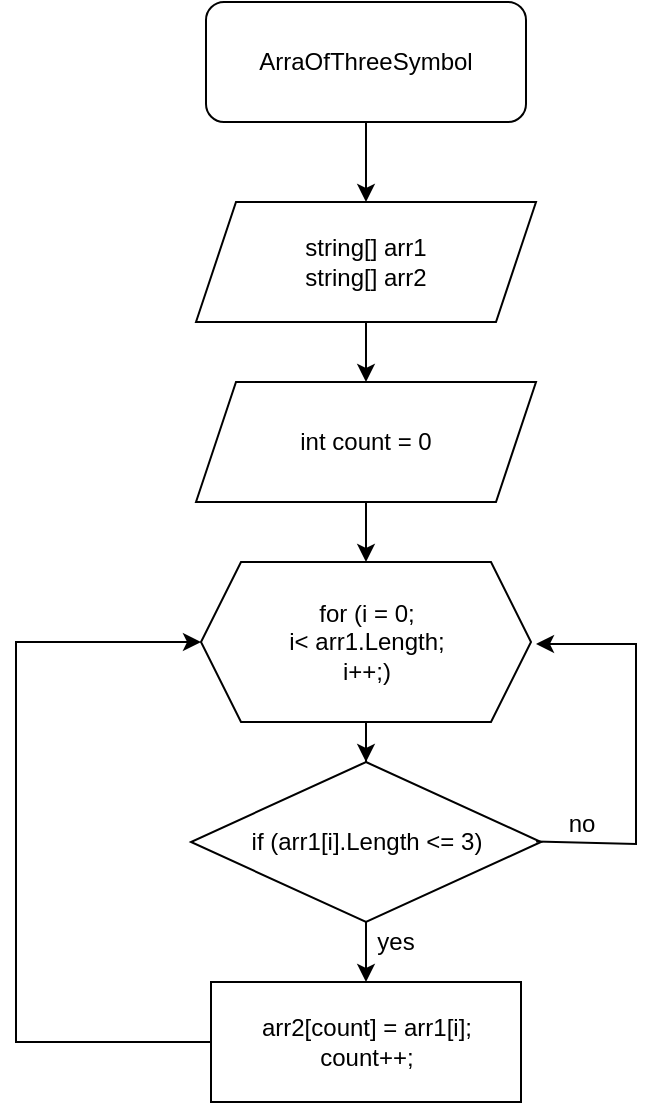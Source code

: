 <mxfile version="13.9.9" type="device"><diagram id="cyzyCnH_Lc1h0AYsXHcq" name="Страница 1"><mxGraphModel dx="879" dy="607" grid="1" gridSize="10" guides="1" tooltips="1" connect="1" arrows="1" fold="1" page="1" pageScale="1" pageWidth="1169" pageHeight="1654" math="0" shadow="0"><root><mxCell id="0"/><mxCell id="1" parent="0"/><mxCell id="4I7o2wGapVQ6NHGbJQOm-23" value="" style="group" vertex="1" connectable="0" parent="1"><mxGeometry x="200" y="60" width="310" height="550" as="geometry"/></mxCell><mxCell id="4I7o2wGapVQ6NHGbJQOm-4" value="" style="edgeStyle=orthogonalEdgeStyle;rounded=0;orthogonalLoop=1;jettySize=auto;html=1;" edge="1" parent="4I7o2wGapVQ6NHGbJQOm-23" source="4I7o2wGapVQ6NHGbJQOm-1"><mxGeometry relative="1" as="geometry"><mxPoint x="175" y="100" as="targetPoint"/></mxGeometry></mxCell><mxCell id="4I7o2wGapVQ6NHGbJQOm-1" value="ArraOfThreeSymbol" style="rounded=1;whiteSpace=wrap;html=1;" vertex="1" parent="4I7o2wGapVQ6NHGbJQOm-23"><mxGeometry x="95" width="160" height="60" as="geometry"/></mxCell><mxCell id="4I7o2wGapVQ6NHGbJQOm-5" value="string[] arr1&lt;br&gt;string[] arr2&lt;br&gt;" style="shape=parallelogram;perimeter=parallelogramPerimeter;whiteSpace=wrap;html=1;fixedSize=1;" vertex="1" parent="4I7o2wGapVQ6NHGbJQOm-23"><mxGeometry x="90" y="100" width="170" height="60" as="geometry"/></mxCell><mxCell id="4I7o2wGapVQ6NHGbJQOm-7" value="int count = 0" style="shape=parallelogram;perimeter=parallelogramPerimeter;whiteSpace=wrap;html=1;fixedSize=1;" vertex="1" parent="4I7o2wGapVQ6NHGbJQOm-23"><mxGeometry x="90" y="190" width="170" height="60" as="geometry"/></mxCell><mxCell id="4I7o2wGapVQ6NHGbJQOm-8" value="" style="edgeStyle=orthogonalEdgeStyle;rounded=0;orthogonalLoop=1;jettySize=auto;html=1;" edge="1" parent="4I7o2wGapVQ6NHGbJQOm-23" source="4I7o2wGapVQ6NHGbJQOm-5" target="4I7o2wGapVQ6NHGbJQOm-7"><mxGeometry relative="1" as="geometry"/></mxCell><mxCell id="4I7o2wGapVQ6NHGbJQOm-9" value="for (i = 0;&lt;br&gt;i&amp;lt; arr1.Length;&lt;br&gt;i++;)&lt;br&gt;" style="shape=hexagon;perimeter=hexagonPerimeter2;whiteSpace=wrap;html=1;fixedSize=1;" vertex="1" parent="4I7o2wGapVQ6NHGbJQOm-23"><mxGeometry x="92.5" y="280" width="165" height="80" as="geometry"/></mxCell><mxCell id="4I7o2wGapVQ6NHGbJQOm-10" value="" style="edgeStyle=orthogonalEdgeStyle;rounded=0;orthogonalLoop=1;jettySize=auto;html=1;" edge="1" parent="4I7o2wGapVQ6NHGbJQOm-23" source="4I7o2wGapVQ6NHGbJQOm-7" target="4I7o2wGapVQ6NHGbJQOm-9"><mxGeometry relative="1" as="geometry"/></mxCell><mxCell id="4I7o2wGapVQ6NHGbJQOm-12" value="if (arr1[i].Length &amp;lt;= 3)" style="rhombus;whiteSpace=wrap;html=1;" vertex="1" parent="4I7o2wGapVQ6NHGbJQOm-23"><mxGeometry x="87.5" y="380" width="175" height="80" as="geometry"/></mxCell><mxCell id="4I7o2wGapVQ6NHGbJQOm-13" value="" style="edgeStyle=orthogonalEdgeStyle;rounded=0;orthogonalLoop=1;jettySize=auto;html=1;" edge="1" parent="4I7o2wGapVQ6NHGbJQOm-23" source="4I7o2wGapVQ6NHGbJQOm-9" target="4I7o2wGapVQ6NHGbJQOm-12"><mxGeometry relative="1" as="geometry"/></mxCell><mxCell id="4I7o2wGapVQ6NHGbJQOm-15" value="" style="endArrow=classic;html=1;exitX=0.5;exitY=1;exitDx=0;exitDy=0;" edge="1" parent="4I7o2wGapVQ6NHGbJQOm-23" source="4I7o2wGapVQ6NHGbJQOm-12" target="4I7o2wGapVQ6NHGbJQOm-16"><mxGeometry width="50" height="50" relative="1" as="geometry"><mxPoint x="300" y="340" as="sourcePoint"/><mxPoint x="175" y="500" as="targetPoint"/></mxGeometry></mxCell><mxCell id="4I7o2wGapVQ6NHGbJQOm-16" value="arr2[count] = arr1[i];&lt;br&gt;count++;" style="rounded=0;whiteSpace=wrap;html=1;" vertex="1" parent="4I7o2wGapVQ6NHGbJQOm-23"><mxGeometry x="97.5" y="490" width="155" height="60" as="geometry"/></mxCell><mxCell id="4I7o2wGapVQ6NHGbJQOm-18" value="yes" style="text;html=1;strokeColor=none;fillColor=none;align=center;verticalAlign=middle;whiteSpace=wrap;rounded=0;opacity=0;" vertex="1" parent="4I7o2wGapVQ6NHGbJQOm-23"><mxGeometry x="170" y="460" width="40" height="20" as="geometry"/></mxCell><mxCell id="4I7o2wGapVQ6NHGbJQOm-19" value="" style="endArrow=classic;html=1;exitX=0;exitY=0.5;exitDx=0;exitDy=0;entryX=0;entryY=0.5;entryDx=0;entryDy=0;endSize=6;jumpSize=6;rounded=0;" edge="1" parent="4I7o2wGapVQ6NHGbJQOm-23" source="4I7o2wGapVQ6NHGbJQOm-16" target="4I7o2wGapVQ6NHGbJQOm-9"><mxGeometry width="50" height="50" relative="1" as="geometry"><mxPoint x="210" y="330" as="sourcePoint"/><mxPoint y="270" as="targetPoint"/><Array as="points"><mxPoint y="520"/><mxPoint y="320"/></Array></mxGeometry></mxCell><mxCell id="4I7o2wGapVQ6NHGbJQOm-20" value="" style="endArrow=classic;html=1;rounded=0;exitX=0.969;exitY=0.485;exitDx=0;exitDy=0;exitPerimeter=0;" edge="1" parent="4I7o2wGapVQ6NHGbJQOm-23"><mxGeometry width="50" height="50" relative="1" as="geometry"><mxPoint x="260.075" y="419.8" as="sourcePoint"/><mxPoint x="260" y="321" as="targetPoint"/><Array as="points"><mxPoint x="310" y="421"/><mxPoint x="310" y="321"/></Array></mxGeometry></mxCell><mxCell id="4I7o2wGapVQ6NHGbJQOm-21" value="no" style="text;html=1;strokeColor=none;fillColor=none;align=center;verticalAlign=middle;whiteSpace=wrap;rounded=0;opacity=0;" vertex="1" parent="4I7o2wGapVQ6NHGbJQOm-23"><mxGeometry x="262.5" y="401" width="40" height="20" as="geometry"/></mxCell></root></mxGraphModel></diagram></mxfile>